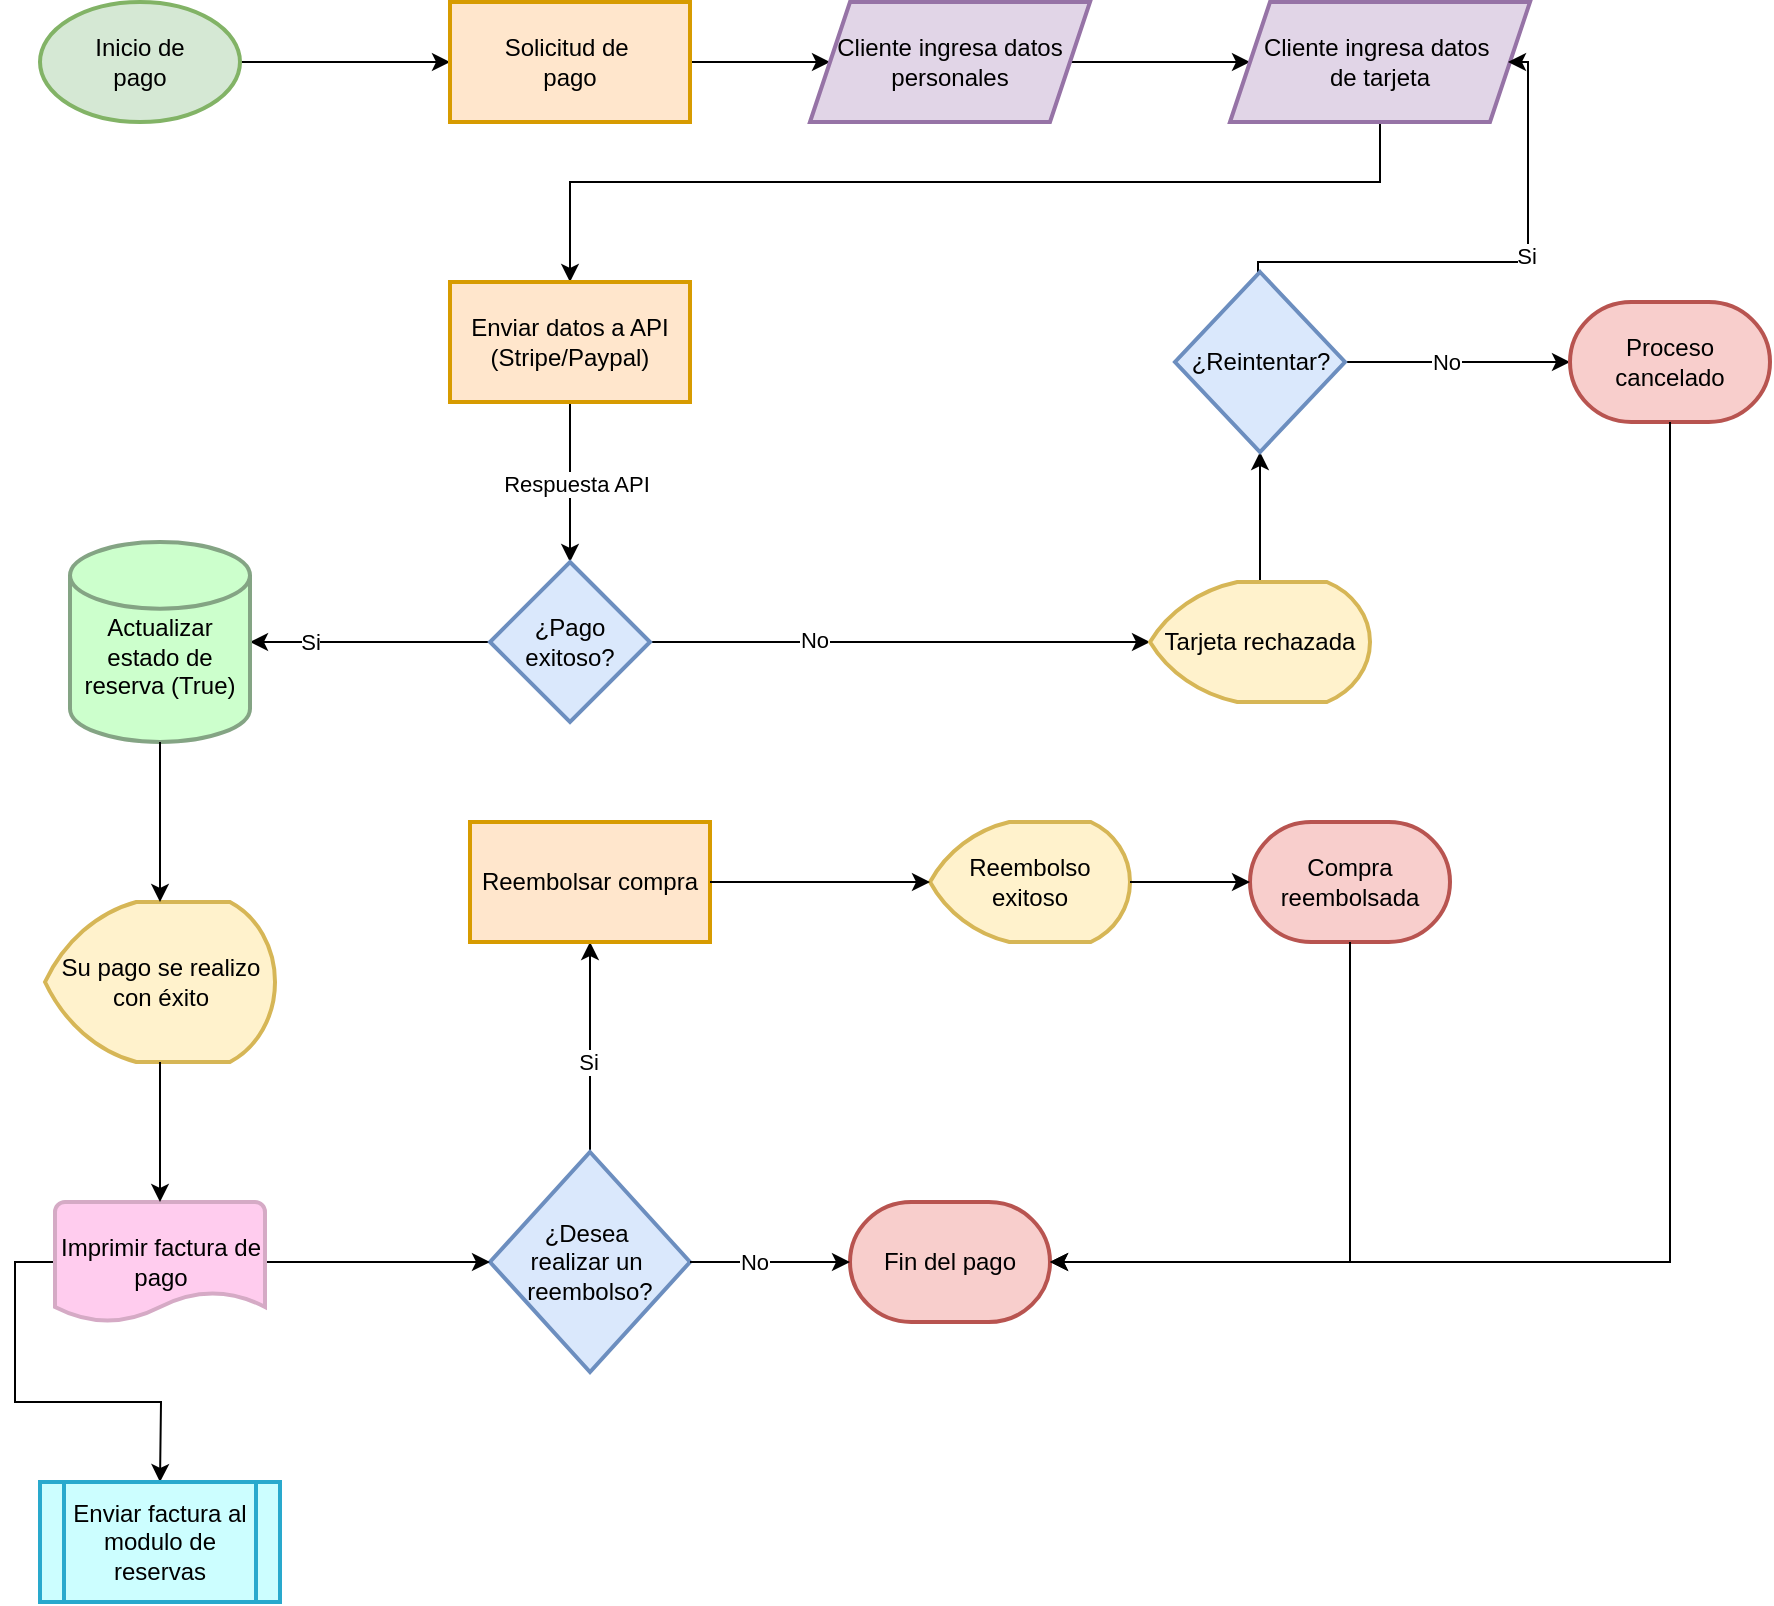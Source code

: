 <mxfile version="27.0.9">
  <diagram name="Page-1" id="c7488fd3-1785-93aa-aadb-54a6760d102a">
    <mxGraphModel dx="1188" dy="624" grid="1" gridSize="10" guides="1" tooltips="1" connect="1" arrows="1" fold="1" page="1" pageScale="1" pageWidth="1100" pageHeight="850" background="none" math="0" shadow="0">
      <root>
        <mxCell id="0" />
        <mxCell id="1" parent="0" />
        <mxCell id="ASC8tzarfdHUPEDWtyre-5" value="" style="edgeStyle=orthogonalEdgeStyle;rounded=0;orthogonalLoop=1;jettySize=auto;html=1;entryX=0;entryY=0.5;entryDx=0;entryDy=0;" edge="1" parent="1" source="ASC8tzarfdHUPEDWtyre-1" target="ASC8tzarfdHUPEDWtyre-6">
          <mxGeometry relative="1" as="geometry">
            <mxPoint x="187.5" y="70" as="targetPoint" />
          </mxGeometry>
        </mxCell>
        <mxCell id="ASC8tzarfdHUPEDWtyre-1" value="Inicio de&lt;div&gt;pago&lt;/div&gt;" style="strokeWidth=2;html=1;shape=mxgraph.flowchart.start_1;whiteSpace=wrap;fillColor=#d5e8d4;strokeColor=#82b366;" vertex="1" parent="1">
          <mxGeometry x="185" y="30" width="100" height="60" as="geometry" />
        </mxCell>
        <mxCell id="ASC8tzarfdHUPEDWtyre-9" value="" style="edgeStyle=orthogonalEdgeStyle;rounded=0;orthogonalLoop=1;jettySize=auto;html=1;" edge="1" parent="1" source="ASC8tzarfdHUPEDWtyre-6" target="ASC8tzarfdHUPEDWtyre-8">
          <mxGeometry relative="1" as="geometry" />
        </mxCell>
        <mxCell id="ASC8tzarfdHUPEDWtyre-6" value="Solicitud de&amp;nbsp;&lt;div&gt;pago&lt;/div&gt;" style="whiteSpace=wrap;html=1;strokeWidth=2;fillColor=#ffe6cc;strokeColor=#d79b00;" vertex="1" parent="1">
          <mxGeometry x="390" y="30" width="120" height="60" as="geometry" />
        </mxCell>
        <mxCell id="ASC8tzarfdHUPEDWtyre-12" value="" style="edgeStyle=orthogonalEdgeStyle;rounded=0;orthogonalLoop=1;jettySize=auto;html=1;" edge="1" parent="1" source="ASC8tzarfdHUPEDWtyre-8" target="ASC8tzarfdHUPEDWtyre-11">
          <mxGeometry relative="1" as="geometry" />
        </mxCell>
        <mxCell id="ASC8tzarfdHUPEDWtyre-8" value="Cliente ingresa datos personales" style="shape=parallelogram;perimeter=parallelogramPerimeter;whiteSpace=wrap;html=1;fixedSize=1;strokeWidth=2;fillColor=#e1d5e7;strokeColor=#9673a6;" vertex="1" parent="1">
          <mxGeometry x="570" y="30" width="140" height="60" as="geometry" />
        </mxCell>
        <mxCell id="ASC8tzarfdHUPEDWtyre-14" value="" style="edgeStyle=orthogonalEdgeStyle;rounded=0;orthogonalLoop=1;jettySize=auto;html=1;" edge="1" parent="1" source="ASC8tzarfdHUPEDWtyre-11" target="ASC8tzarfdHUPEDWtyre-13">
          <mxGeometry relative="1" as="geometry">
            <Array as="points">
              <mxPoint x="855" y="120" />
              <mxPoint x="450" y="120" />
            </Array>
          </mxGeometry>
        </mxCell>
        <mxCell id="ASC8tzarfdHUPEDWtyre-11" value="Cliente ingresa datos&amp;nbsp;&lt;div&gt;de tarjeta&lt;/div&gt;" style="shape=parallelogram;perimeter=parallelogramPerimeter;whiteSpace=wrap;html=1;fixedSize=1;strokeWidth=2;fillColor=#e1d5e7;strokeColor=#9673a6;" vertex="1" parent="1">
          <mxGeometry x="780" y="30" width="150" height="60" as="geometry" />
        </mxCell>
        <mxCell id="ASC8tzarfdHUPEDWtyre-16" value="" style="edgeStyle=orthogonalEdgeStyle;rounded=0;orthogonalLoop=1;jettySize=auto;html=1;" edge="1" parent="1" source="ASC8tzarfdHUPEDWtyre-13" target="ASC8tzarfdHUPEDWtyre-15">
          <mxGeometry relative="1" as="geometry" />
        </mxCell>
        <mxCell id="ASC8tzarfdHUPEDWtyre-17" value="Respuesta API" style="edgeLabel;html=1;align=center;verticalAlign=middle;resizable=0;points=[];" vertex="1" connectable="0" parent="ASC8tzarfdHUPEDWtyre-16">
          <mxGeometry x="0.029" y="3" relative="1" as="geometry">
            <mxPoint as="offset" />
          </mxGeometry>
        </mxCell>
        <mxCell id="ASC8tzarfdHUPEDWtyre-13" value="Enviar datos a API&lt;div&gt;(Stripe/Paypal)&lt;/div&gt;" style="whiteSpace=wrap;html=1;strokeWidth=2;fillColor=#ffe6cc;strokeColor=#d79b00;" vertex="1" parent="1">
          <mxGeometry x="390" y="170" width="120" height="60" as="geometry" />
        </mxCell>
        <mxCell id="ASC8tzarfdHUPEDWtyre-19" style="edgeStyle=orthogonalEdgeStyle;rounded=0;orthogonalLoop=1;jettySize=auto;html=1;" edge="1" parent="1" source="ASC8tzarfdHUPEDWtyre-15" target="ASC8tzarfdHUPEDWtyre-18">
          <mxGeometry relative="1" as="geometry">
            <mxPoint x="900" y="340" as="sourcePoint" />
          </mxGeometry>
        </mxCell>
        <mxCell id="ASC8tzarfdHUPEDWtyre-21" value="Si" style="edgeLabel;html=1;align=center;verticalAlign=middle;resizable=0;points=[];" vertex="1" connectable="0" parent="ASC8tzarfdHUPEDWtyre-19">
          <mxGeometry x="0.497" relative="1" as="geometry">
            <mxPoint as="offset" />
          </mxGeometry>
        </mxCell>
        <mxCell id="ASC8tzarfdHUPEDWtyre-23" value="" style="edgeStyle=orthogonalEdgeStyle;rounded=0;orthogonalLoop=1;jettySize=auto;html=1;entryX=0;entryY=0.5;entryDx=0;entryDy=0;entryPerimeter=0;" edge="1" parent="1" source="ASC8tzarfdHUPEDWtyre-15" target="ASC8tzarfdHUPEDWtyre-25">
          <mxGeometry relative="1" as="geometry">
            <mxPoint x="955" y="340" as="targetPoint" />
          </mxGeometry>
        </mxCell>
        <mxCell id="ASC8tzarfdHUPEDWtyre-24" value="No" style="edgeLabel;html=1;align=center;verticalAlign=middle;resizable=0;points=[];" vertex="1" connectable="0" parent="ASC8tzarfdHUPEDWtyre-23">
          <mxGeometry x="-0.35" y="1" relative="1" as="geometry">
            <mxPoint as="offset" />
          </mxGeometry>
        </mxCell>
        <mxCell id="ASC8tzarfdHUPEDWtyre-18" value="&lt;div&gt;&lt;br&gt;&lt;/div&gt;&lt;div&gt;&lt;span style=&quot;background-color: transparent; color: light-dark(rgb(0, 0, 0), rgb(255, 255, 255));&quot;&gt;Actualizar estado de reserva (True)&lt;/span&gt;&lt;/div&gt;" style="strokeWidth=2;html=1;shape=mxgraph.flowchart.database;whiteSpace=wrap;fillColor=#CCFFCC;strokeColor=#84A484;" vertex="1" parent="1">
          <mxGeometry x="200" y="300" width="90" height="100" as="geometry" />
        </mxCell>
        <mxCell id="ASC8tzarfdHUPEDWtyre-27" value="" style="edgeStyle=orthogonalEdgeStyle;rounded=0;orthogonalLoop=1;jettySize=auto;html=1;" edge="1" parent="1" source="ASC8tzarfdHUPEDWtyre-25" target="ASC8tzarfdHUPEDWtyre-26">
          <mxGeometry relative="1" as="geometry" />
        </mxCell>
        <mxCell id="ASC8tzarfdHUPEDWtyre-28" style="edgeStyle=orthogonalEdgeStyle;rounded=0;orthogonalLoop=1;jettySize=auto;html=1;exitX=0.5;exitY=0;exitDx=0;exitDy=0;entryX=1;entryY=0.5;entryDx=0;entryDy=0;" edge="1" parent="1">
          <mxGeometry relative="1" as="geometry">
            <mxPoint x="794" y="170" as="sourcePoint" />
            <mxPoint x="919" y="60" as="targetPoint" />
            <Array as="points">
              <mxPoint x="794" y="160" />
              <mxPoint x="929" y="160" />
              <mxPoint x="929" y="60" />
            </Array>
          </mxGeometry>
        </mxCell>
        <mxCell id="ASC8tzarfdHUPEDWtyre-29" value="Si" style="edgeLabel;html=1;align=center;verticalAlign=middle;resizable=0;points=[];" vertex="1" connectable="0" parent="ASC8tzarfdHUPEDWtyre-28">
          <mxGeometry x="0.091" y="-1" relative="1" as="geometry">
            <mxPoint x="5" y="-4" as="offset" />
          </mxGeometry>
        </mxCell>
        <mxCell id="ASC8tzarfdHUPEDWtyre-36" value="" style="edgeStyle=orthogonalEdgeStyle;rounded=0;orthogonalLoop=1;jettySize=auto;html=1;entryX=0;entryY=0.5;entryDx=0;entryDy=0;entryPerimeter=0;" edge="1" parent="1" source="ASC8tzarfdHUPEDWtyre-26" target="ASC8tzarfdHUPEDWtyre-53">
          <mxGeometry relative="1" as="geometry">
            <mxPoint x="690" y="210" as="targetPoint" />
          </mxGeometry>
        </mxCell>
        <mxCell id="ASC8tzarfdHUPEDWtyre-37" value="No" style="edgeLabel;html=1;align=center;verticalAlign=middle;resizable=0;points=[];" vertex="1" connectable="0" parent="ASC8tzarfdHUPEDWtyre-36">
          <mxGeometry x="-0.369" y="-1" relative="1" as="geometry">
            <mxPoint x="15" y="-1" as="offset" />
          </mxGeometry>
        </mxCell>
        <mxCell id="ASC8tzarfdHUPEDWtyre-26" value="¿Reintentar?" style="rhombus;whiteSpace=wrap;html=1;strokeWidth=2;fillColor=#dae8fc;strokeColor=#6c8ebf;" vertex="1" parent="1">
          <mxGeometry x="752.5" y="165" width="85" height="90" as="geometry" />
        </mxCell>
        <mxCell id="ASC8tzarfdHUPEDWtyre-15" value="¿Pago exitoso&lt;span style=&quot;background-color: transparent; color: light-dark(rgb(0, 0, 0), rgb(255, 255, 255));&quot;&gt;?&lt;/span&gt;" style="rhombus;whiteSpace=wrap;html=1;strokeWidth=2;fillColor=#dae8fc;strokeColor=#6c8ebf;" vertex="1" parent="1">
          <mxGeometry x="410" y="310" width="80" height="80" as="geometry" />
        </mxCell>
        <mxCell id="ASC8tzarfdHUPEDWtyre-25" value="Tarjeta rechazada" style="strokeWidth=2;html=1;shape=mxgraph.flowchart.display;whiteSpace=wrap;fillColor=#fff2cc;strokeColor=#d6b656;" vertex="1" parent="1">
          <mxGeometry x="740" y="320" width="110" height="60" as="geometry" />
        </mxCell>
        <mxCell id="ASC8tzarfdHUPEDWtyre-38" value="Su pago se realizo con éxito" style="strokeWidth=2;html=1;shape=mxgraph.flowchart.display;whiteSpace=wrap;fillColor=#fff2cc;strokeColor=#d6b656;" vertex="1" parent="1">
          <mxGeometry x="187.5" y="480" width="115" height="80" as="geometry" />
        </mxCell>
        <mxCell id="ASC8tzarfdHUPEDWtyre-39" style="edgeStyle=orthogonalEdgeStyle;rounded=0;orthogonalLoop=1;jettySize=auto;html=1;exitX=0.5;exitY=1;exitDx=0;exitDy=0;exitPerimeter=0;entryX=0.5;entryY=0;entryDx=0;entryDy=0;entryPerimeter=0;" edge="1" parent="1" source="ASC8tzarfdHUPEDWtyre-18" target="ASC8tzarfdHUPEDWtyre-38">
          <mxGeometry relative="1" as="geometry" />
        </mxCell>
        <mxCell id="ASC8tzarfdHUPEDWtyre-49" value="" style="edgeStyle=orthogonalEdgeStyle;rounded=0;orthogonalLoop=1;jettySize=auto;html=1;" edge="1" parent="1" source="ASC8tzarfdHUPEDWtyre-42" target="ASC8tzarfdHUPEDWtyre-48">
          <mxGeometry relative="1" as="geometry" />
        </mxCell>
        <mxCell id="ASC8tzarfdHUPEDWtyre-50" value="Si" style="edgeLabel;html=1;align=center;verticalAlign=middle;resizable=0;points=[];" vertex="1" connectable="0" parent="ASC8tzarfdHUPEDWtyre-49">
          <mxGeometry x="-0.146" y="1" relative="1" as="geometry">
            <mxPoint as="offset" />
          </mxGeometry>
        </mxCell>
        <mxCell id="ASC8tzarfdHUPEDWtyre-42" value="¿Desea&amp;nbsp;&lt;div&gt;realizar&amp;nbsp;&lt;span style=&quot;background-color: transparent; color: light-dark(rgb(0, 0, 0), rgb(255, 255, 255));&quot;&gt;un&amp;nbsp;&lt;/span&gt;&lt;div&gt;&lt;span style=&quot;background-color: transparent; color: light-dark(rgb(0, 0, 0), rgb(255, 255, 255));&quot;&gt;reembolso?&lt;/span&gt;&lt;/div&gt;&lt;/div&gt;" style="rhombus;whiteSpace=wrap;html=1;strokeWidth=2;fillColor=#dae8fc;strokeColor=#6c8ebf;" vertex="1" parent="1">
          <mxGeometry x="410" y="605" width="100" height="110" as="geometry" />
        </mxCell>
        <mxCell id="ASC8tzarfdHUPEDWtyre-44" value="Fin del pago" style="strokeWidth=2;html=1;shape=mxgraph.flowchart.terminator;whiteSpace=wrap;fillColor=#f8cecc;strokeColor=#b85450;" vertex="1" parent="1">
          <mxGeometry x="590" y="630" width="100" height="60" as="geometry" />
        </mxCell>
        <mxCell id="ASC8tzarfdHUPEDWtyre-45" style="edgeStyle=orthogonalEdgeStyle;rounded=0;orthogonalLoop=1;jettySize=auto;html=1;exitX=1;exitY=0.5;exitDx=0;exitDy=0;entryX=0;entryY=0.5;entryDx=0;entryDy=0;entryPerimeter=0;" edge="1" parent="1" source="ASC8tzarfdHUPEDWtyre-42" target="ASC8tzarfdHUPEDWtyre-44">
          <mxGeometry relative="1" as="geometry" />
        </mxCell>
        <mxCell id="ASC8tzarfdHUPEDWtyre-46" value="No" style="edgeLabel;html=1;align=center;verticalAlign=middle;resizable=0;points=[];" vertex="1" connectable="0" parent="ASC8tzarfdHUPEDWtyre-45">
          <mxGeometry x="-0.2" relative="1" as="geometry">
            <mxPoint as="offset" />
          </mxGeometry>
        </mxCell>
        <mxCell id="ASC8tzarfdHUPEDWtyre-48" value="Reembolsar compra" style="whiteSpace=wrap;html=1;strokeWidth=2;fillColor=#ffe6cc;strokeColor=#d79b00;" vertex="1" parent="1">
          <mxGeometry x="400" y="440" width="120" height="60" as="geometry" />
        </mxCell>
        <mxCell id="ASC8tzarfdHUPEDWtyre-51" value="Reembolso exitoso" style="strokeWidth=2;html=1;shape=mxgraph.flowchart.display;whiteSpace=wrap;fillColor=#fff2cc;strokeColor=#d6b656;" vertex="1" parent="1">
          <mxGeometry x="630" y="440" width="100" height="60" as="geometry" />
        </mxCell>
        <mxCell id="ASC8tzarfdHUPEDWtyre-52" style="edgeStyle=orthogonalEdgeStyle;rounded=0;orthogonalLoop=1;jettySize=auto;html=1;exitX=1;exitY=0.5;exitDx=0;exitDy=0;entryX=0;entryY=0.5;entryDx=0;entryDy=0;entryPerimeter=0;" edge="1" parent="1" source="ASC8tzarfdHUPEDWtyre-48" target="ASC8tzarfdHUPEDWtyre-51">
          <mxGeometry relative="1" as="geometry" />
        </mxCell>
        <mxCell id="ASC8tzarfdHUPEDWtyre-53" value="Proceso cancelado" style="strokeWidth=2;html=1;shape=mxgraph.flowchart.terminator;whiteSpace=wrap;fillColor=#f8cecc;strokeColor=#b85450;" vertex="1" parent="1">
          <mxGeometry x="950" y="180" width="100" height="60" as="geometry" />
        </mxCell>
        <mxCell id="ASC8tzarfdHUPEDWtyre-54" value="Compra reembolsada" style="strokeWidth=2;html=1;shape=mxgraph.flowchart.terminator;whiteSpace=wrap;fillColor=#f8cecc;strokeColor=#b85450;" vertex="1" parent="1">
          <mxGeometry x="790" y="440" width="100" height="60" as="geometry" />
        </mxCell>
        <mxCell id="ASC8tzarfdHUPEDWtyre-55" style="edgeStyle=orthogonalEdgeStyle;rounded=0;orthogonalLoop=1;jettySize=auto;html=1;exitX=1;exitY=0.5;exitDx=0;exitDy=0;exitPerimeter=0;entryX=0;entryY=0.5;entryDx=0;entryDy=0;entryPerimeter=0;" edge="1" parent="1" source="ASC8tzarfdHUPEDWtyre-51" target="ASC8tzarfdHUPEDWtyre-54">
          <mxGeometry relative="1" as="geometry" />
        </mxCell>
        <mxCell id="ASC8tzarfdHUPEDWtyre-56" style="edgeStyle=orthogonalEdgeStyle;rounded=0;orthogonalLoop=1;jettySize=auto;html=1;exitX=0.5;exitY=1;exitDx=0;exitDy=0;exitPerimeter=0;entryX=1;entryY=0.5;entryDx=0;entryDy=0;entryPerimeter=0;" edge="1" parent="1" source="ASC8tzarfdHUPEDWtyre-54" target="ASC8tzarfdHUPEDWtyre-44">
          <mxGeometry relative="1" as="geometry" />
        </mxCell>
        <mxCell id="ASC8tzarfdHUPEDWtyre-57" style="edgeStyle=orthogonalEdgeStyle;rounded=0;orthogonalLoop=1;jettySize=auto;html=1;exitX=0.5;exitY=1;exitDx=0;exitDy=0;exitPerimeter=0;entryX=1;entryY=0.5;entryDx=0;entryDy=0;entryPerimeter=0;" edge="1" parent="1" source="ASC8tzarfdHUPEDWtyre-53" target="ASC8tzarfdHUPEDWtyre-44">
          <mxGeometry relative="1" as="geometry" />
        </mxCell>
        <mxCell id="ASC8tzarfdHUPEDWtyre-60" style="edgeStyle=orthogonalEdgeStyle;rounded=0;orthogonalLoop=1;jettySize=auto;html=1;exitX=0;exitY=0.5;exitDx=0;exitDy=0;exitPerimeter=0;entryX=0.5;entryY=0;entryDx=0;entryDy=0;" edge="1" parent="1" source="ASC8tzarfdHUPEDWtyre-58">
          <mxGeometry relative="1" as="geometry">
            <mxPoint x="245" y="770" as="targetPoint" />
          </mxGeometry>
        </mxCell>
        <mxCell id="ASC8tzarfdHUPEDWtyre-62" style="edgeStyle=orthogonalEdgeStyle;rounded=0;orthogonalLoop=1;jettySize=auto;html=1;exitX=1;exitY=0.5;exitDx=0;exitDy=0;exitPerimeter=0;entryX=0;entryY=0.5;entryDx=0;entryDy=0;" edge="1" parent="1" source="ASC8tzarfdHUPEDWtyre-58" target="ASC8tzarfdHUPEDWtyre-42">
          <mxGeometry relative="1" as="geometry" />
        </mxCell>
        <mxCell id="ASC8tzarfdHUPEDWtyre-58" value="Imprimir factura de pago" style="strokeWidth=2;html=1;shape=mxgraph.flowchart.document2;whiteSpace=wrap;size=0.25;fillColor=#FFCCEE;strokeColor=#D5AAC5;" vertex="1" parent="1">
          <mxGeometry x="192.5" y="630" width="105" height="60" as="geometry" />
        </mxCell>
        <mxCell id="ASC8tzarfdHUPEDWtyre-59" style="edgeStyle=orthogonalEdgeStyle;rounded=0;orthogonalLoop=1;jettySize=auto;html=1;exitX=0.5;exitY=1;exitDx=0;exitDy=0;exitPerimeter=0;entryX=0.5;entryY=0;entryDx=0;entryDy=0;entryPerimeter=0;" edge="1" parent="1" source="ASC8tzarfdHUPEDWtyre-38" target="ASC8tzarfdHUPEDWtyre-58">
          <mxGeometry relative="1" as="geometry" />
        </mxCell>
        <mxCell id="ASC8tzarfdHUPEDWtyre-61" value="Enviar factura al modulo de reservas" style="shape=process;whiteSpace=wrap;html=1;backgroundOutline=1;strokeWidth=2;fillColor=light-dark(#CCFEFF,#50E2FF);strokeColor=#29A9CD;" vertex="1" parent="1">
          <mxGeometry x="185" y="770" width="120" height="60" as="geometry" />
        </mxCell>
      </root>
    </mxGraphModel>
  </diagram>
</mxfile>
